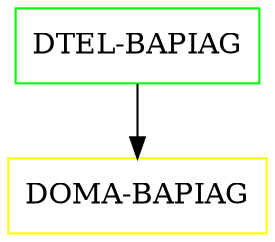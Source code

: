 digraph G {
  "DTEL-BAPIAG" [shape=box,color=green];
  "DOMA-BAPIAG" [shape=box,color=yellow,URL="./DOMA_BAPIAG.html"];
  "DTEL-BAPIAG" -> "DOMA-BAPIAG";
}

